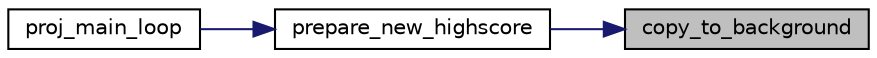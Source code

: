 digraph "copy_to_background"
{
 // LATEX_PDF_SIZE
  edge [fontname="Helvetica",fontsize="10",labelfontname="Helvetica",labelfontsize="10"];
  node [fontname="Helvetica",fontsize="10",shape=record];
  rankdir="RL";
  Node1 [label="copy_to_background",height=0.2,width=0.4,color="black", fillcolor="grey75", style="filled", fontcolor="black",tooltip="Copies the double buffer's contents into the background buffer."];
  Node1 -> Node2 [dir="back",color="midnightblue",fontsize="10",style="solid",fontname="Helvetica"];
  Node2 [label="prepare_new_highscore",height=0.2,width=0.4,color="black", fillcolor="white", style="filled",URL="$group__highscore.html#gafa817da540f040d451b9103c245454af",tooltip="Prepares the new_highscore screen."];
  Node2 -> Node3 [dir="back",color="midnightblue",fontsize="10",style="solid",fontname="Helvetica"];
  Node3 [label="proj_main_loop",height=0.2,width=0.4,color="black", fillcolor="white", style="filled",URL="$proj_8c.html#a2a16f651eccbd248e1ad3b3b924b143b",tooltip=" "];
}
